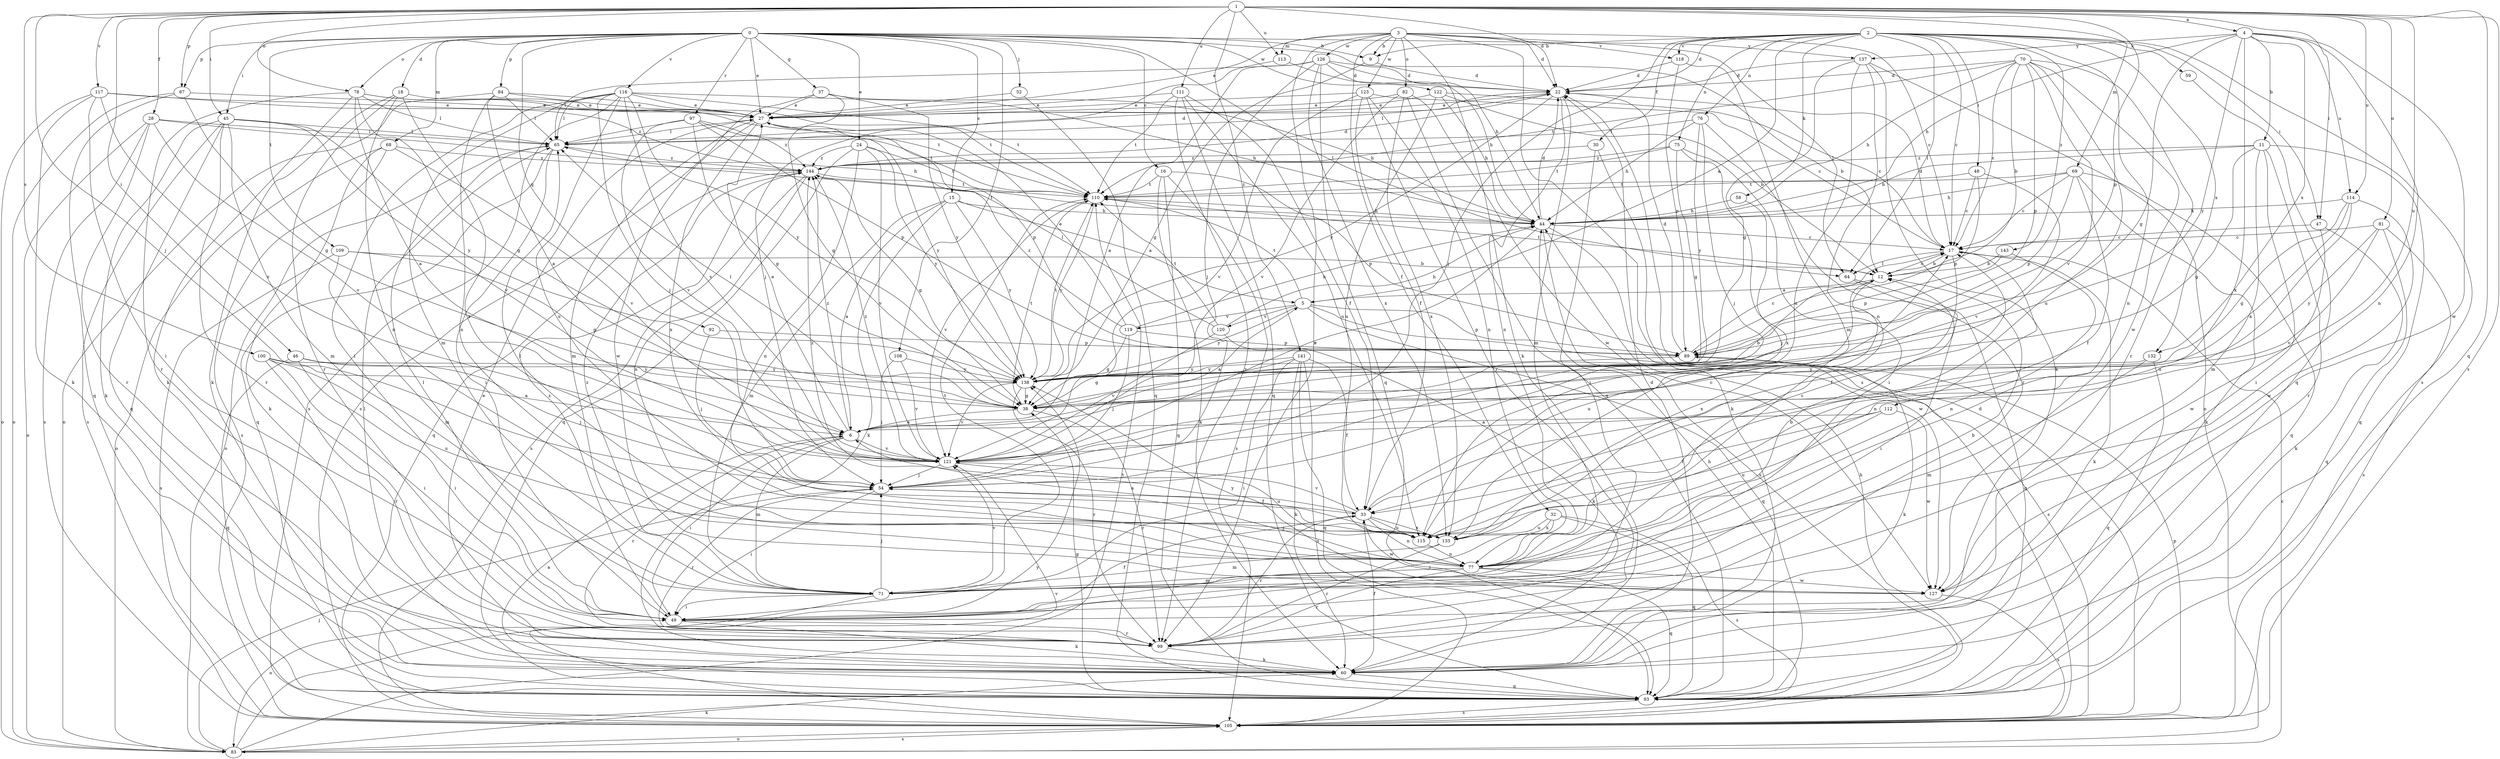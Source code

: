strict digraph  {
0;
1;
2;
3;
4;
5;
6;
9;
11;
12;
15;
16;
17;
18;
22;
24;
27;
28;
30;
32;
33;
37;
38;
44;
45;
46;
47;
48;
49;
52;
54;
58;
59;
60;
64;
65;
68;
69;
70;
71;
75;
76;
77;
78;
81;
82;
83;
84;
87;
89;
92;
93;
97;
99;
100;
105;
108;
109;
110;
111;
112;
113;
114;
115;
116;
117;
118;
119;
120;
121;
122;
123;
126;
127;
132;
133;
137;
138;
141;
143;
144;
0 -> 9  [label=b];
0 -> 15  [label=c];
0 -> 16  [label=c];
0 -> 18  [label=d];
0 -> 24  [label=e];
0 -> 27  [label=e];
0 -> 37  [label=g];
0 -> 44  [label=h];
0 -> 45  [label=i];
0 -> 52  [label=j];
0 -> 64  [label=l];
0 -> 68  [label=m];
0 -> 78  [label=o];
0 -> 84  [label=p];
0 -> 87  [label=p];
0 -> 92  [label=q];
0 -> 97  [label=r];
0 -> 108  [label=t];
0 -> 109  [label=t];
0 -> 116  [label=v];
0 -> 122  [label=w];
0 -> 137  [label=y];
1 -> 4  [label=a];
1 -> 22  [label=d];
1 -> 28  [label=f];
1 -> 45  [label=i];
1 -> 46  [label=i];
1 -> 47  [label=i];
1 -> 54  [label=j];
1 -> 69  [label=m];
1 -> 78  [label=o];
1 -> 81  [label=o];
1 -> 87  [label=p];
1 -> 89  [label=p];
1 -> 93  [label=q];
1 -> 100  [label=s];
1 -> 105  [label=s];
1 -> 111  [label=u];
1 -> 112  [label=u];
1 -> 113  [label=u];
1 -> 114  [label=u];
1 -> 117  [label=v];
1 -> 141  [label=z];
2 -> 5  [label=a];
2 -> 9  [label=b];
2 -> 17  [label=c];
2 -> 22  [label=d];
2 -> 30  [label=f];
2 -> 47  [label=i];
2 -> 48  [label=i];
2 -> 54  [label=j];
2 -> 58  [label=k];
2 -> 59  [label=k];
2 -> 64  [label=l];
2 -> 75  [label=n];
2 -> 76  [label=n];
2 -> 77  [label=n];
2 -> 105  [label=s];
2 -> 118  [label=v];
2 -> 132  [label=x];
2 -> 143  [label=z];
3 -> 9  [label=b];
3 -> 17  [label=c];
3 -> 22  [label=d];
3 -> 27  [label=e];
3 -> 32  [label=f];
3 -> 60  [label=k];
3 -> 64  [label=l];
3 -> 82  [label=o];
3 -> 99  [label=r];
3 -> 105  [label=s];
3 -> 118  [label=v];
3 -> 123  [label=w];
3 -> 126  [label=w];
3 -> 113  [label=m];
4 -> 11  [label=b];
4 -> 38  [label=g];
4 -> 44  [label=h];
4 -> 77  [label=n];
4 -> 114  [label=u];
4 -> 127  [label=w];
4 -> 132  [label=x];
4 -> 133  [label=x];
4 -> 137  [label=y];
4 -> 138  [label=y];
5 -> 89  [label=p];
5 -> 93  [label=q];
5 -> 105  [label=s];
5 -> 110  [label=t];
5 -> 119  [label=v];
5 -> 120  [label=v];
5 -> 138  [label=y];
6 -> 5  [label=a];
6 -> 27  [label=e];
6 -> 49  [label=i];
6 -> 71  [label=m];
6 -> 99  [label=r];
6 -> 121  [label=v];
6 -> 144  [label=z];
9 -> 22  [label=d];
9 -> 38  [label=g];
11 -> 38  [label=g];
11 -> 44  [label=h];
11 -> 49  [label=i];
11 -> 71  [label=m];
11 -> 93  [label=q];
11 -> 99  [label=r];
11 -> 144  [label=z];
12 -> 5  [label=a];
12 -> 17  [label=c];
12 -> 110  [label=t];
12 -> 115  [label=u];
12 -> 133  [label=x];
15 -> 5  [label=a];
15 -> 6  [label=a];
15 -> 44  [label=h];
15 -> 60  [label=k];
15 -> 71  [label=m];
15 -> 138  [label=y];
16 -> 60  [label=k];
16 -> 89  [label=p];
16 -> 93  [label=q];
16 -> 105  [label=s];
16 -> 110  [label=t];
17 -> 12  [label=b];
17 -> 22  [label=d];
17 -> 33  [label=f];
17 -> 60  [label=k];
17 -> 64  [label=l];
17 -> 77  [label=n];
18 -> 27  [label=e];
18 -> 60  [label=k];
18 -> 77  [label=n];
18 -> 99  [label=r];
18 -> 133  [label=x];
22 -> 27  [label=e];
22 -> 65  [label=l];
22 -> 71  [label=m];
22 -> 77  [label=n];
22 -> 138  [label=y];
24 -> 77  [label=n];
24 -> 93  [label=q];
24 -> 110  [label=t];
24 -> 121  [label=v];
24 -> 138  [label=y];
24 -> 144  [label=z];
27 -> 65  [label=l];
27 -> 71  [label=m];
27 -> 89  [label=p];
27 -> 127  [label=w];
27 -> 133  [label=x];
27 -> 138  [label=y];
28 -> 44  [label=h];
28 -> 65  [label=l];
28 -> 83  [label=o];
28 -> 99  [label=r];
28 -> 105  [label=s];
28 -> 121  [label=v];
30 -> 49  [label=i];
30 -> 60  [label=k];
30 -> 144  [label=z];
32 -> 49  [label=i];
32 -> 93  [label=q];
32 -> 105  [label=s];
32 -> 115  [label=u];
32 -> 133  [label=x];
33 -> 17  [label=c];
33 -> 77  [label=n];
33 -> 99  [label=r];
33 -> 115  [label=u];
33 -> 121  [label=v];
33 -> 127  [label=w];
33 -> 133  [label=x];
33 -> 144  [label=z];
37 -> 27  [label=e];
37 -> 38  [label=g];
37 -> 44  [label=h];
37 -> 105  [label=s];
37 -> 138  [label=y];
38 -> 6  [label=a];
38 -> 12  [label=b];
38 -> 65  [label=l];
38 -> 99  [label=r];
38 -> 110  [label=t];
44 -> 17  [label=c];
44 -> 22  [label=d];
44 -> 105  [label=s];
44 -> 121  [label=v];
44 -> 127  [label=w];
45 -> 60  [label=k];
45 -> 65  [label=l];
45 -> 71  [label=m];
45 -> 93  [label=q];
45 -> 99  [label=r];
45 -> 105  [label=s];
45 -> 121  [label=v];
45 -> 138  [label=y];
46 -> 49  [label=i];
46 -> 54  [label=j];
46 -> 93  [label=q];
46 -> 138  [label=y];
47 -> 17  [label=c];
47 -> 60  [label=k];
47 -> 127  [label=w];
48 -> 17  [label=c];
48 -> 89  [label=p];
48 -> 110  [label=t];
48 -> 121  [label=v];
49 -> 33  [label=f];
49 -> 60  [label=k];
49 -> 65  [label=l];
49 -> 99  [label=r];
49 -> 144  [label=z];
52 -> 27  [label=e];
52 -> 93  [label=q];
54 -> 33  [label=f];
54 -> 49  [label=i];
54 -> 99  [label=r];
58 -> 44  [label=h];
58 -> 54  [label=j];
59 -> 93  [label=q];
60 -> 22  [label=d];
60 -> 27  [label=e];
60 -> 33  [label=f];
60 -> 65  [label=l];
60 -> 93  [label=q];
64 -> 49  [label=i];
64 -> 93  [label=q];
65 -> 22  [label=d];
65 -> 49  [label=i];
65 -> 83  [label=o];
65 -> 93  [label=q];
65 -> 144  [label=z];
68 -> 60  [label=k];
68 -> 83  [label=o];
68 -> 105  [label=s];
68 -> 121  [label=v];
68 -> 144  [label=z];
69 -> 17  [label=c];
69 -> 33  [label=f];
69 -> 44  [label=h];
69 -> 60  [label=k];
69 -> 89  [label=p];
69 -> 93  [label=q];
69 -> 110  [label=t];
70 -> 12  [label=b];
70 -> 17  [label=c];
70 -> 22  [label=d];
70 -> 44  [label=h];
70 -> 89  [label=p];
70 -> 99  [label=r];
70 -> 110  [label=t];
70 -> 115  [label=u];
70 -> 121  [label=v];
70 -> 127  [label=w];
71 -> 12  [label=b];
71 -> 49  [label=i];
71 -> 54  [label=j];
71 -> 83  [label=o];
71 -> 110  [label=t];
71 -> 121  [label=v];
71 -> 144  [label=z];
75 -> 38  [label=g];
75 -> 49  [label=i];
75 -> 110  [label=t];
75 -> 133  [label=x];
75 -> 144  [label=z];
76 -> 44  [label=h];
76 -> 54  [label=j];
76 -> 65  [label=l];
76 -> 99  [label=r];
76 -> 138  [label=y];
77 -> 12  [label=b];
77 -> 54  [label=j];
77 -> 65  [label=l];
77 -> 71  [label=m];
77 -> 93  [label=q];
77 -> 99  [label=r];
77 -> 127  [label=w];
78 -> 6  [label=a];
78 -> 27  [label=e];
78 -> 38  [label=g];
78 -> 60  [label=k];
78 -> 65  [label=l];
78 -> 99  [label=r];
78 -> 110  [label=t];
81 -> 17  [label=c];
81 -> 93  [label=q];
81 -> 105  [label=s];
81 -> 121  [label=v];
81 -> 138  [label=y];
82 -> 27  [label=e];
82 -> 93  [label=q];
82 -> 121  [label=v];
82 -> 127  [label=w];
82 -> 133  [label=x];
83 -> 17  [label=c];
83 -> 54  [label=j];
83 -> 60  [label=k];
83 -> 105  [label=s];
83 -> 110  [label=t];
83 -> 138  [label=y];
84 -> 6  [label=a];
84 -> 27  [label=e];
84 -> 65  [label=l];
84 -> 77  [label=n];
84 -> 83  [label=o];
84 -> 110  [label=t];
87 -> 27  [label=e];
87 -> 38  [label=g];
87 -> 83  [label=o];
87 -> 93  [label=q];
89 -> 17  [label=c];
89 -> 22  [label=d];
89 -> 60  [label=k];
89 -> 138  [label=y];
92 -> 54  [label=j];
92 -> 89  [label=p];
93 -> 6  [label=a];
93 -> 38  [label=g];
93 -> 44  [label=h];
93 -> 105  [label=s];
97 -> 38  [label=g];
97 -> 65  [label=l];
97 -> 89  [label=p];
97 -> 110  [label=t];
97 -> 121  [label=v];
97 -> 144  [label=z];
99 -> 60  [label=k];
100 -> 6  [label=a];
100 -> 49  [label=i];
100 -> 99  [label=r];
100 -> 115  [label=u];
100 -> 138  [label=y];
105 -> 22  [label=d];
105 -> 44  [label=h];
105 -> 83  [label=o];
105 -> 89  [label=p];
105 -> 121  [label=v];
108 -> 54  [label=j];
108 -> 121  [label=v];
108 -> 138  [label=y];
109 -> 12  [label=b];
109 -> 38  [label=g];
109 -> 71  [label=m];
109 -> 105  [label=s];
110 -> 44  [label=h];
110 -> 121  [label=v];
110 -> 138  [label=y];
111 -> 27  [label=e];
111 -> 33  [label=f];
111 -> 93  [label=q];
111 -> 99  [label=r];
111 -> 110  [label=t];
111 -> 115  [label=u];
112 -> 6  [label=a];
112 -> 33  [label=f];
112 -> 115  [label=u];
112 -> 127  [label=w];
113 -> 22  [label=d];
113 -> 54  [label=j];
114 -> 6  [label=a];
114 -> 38  [label=g];
114 -> 44  [label=h];
114 -> 115  [label=u];
114 -> 127  [label=w];
115 -> 77  [label=n];
116 -> 27  [label=e];
116 -> 44  [label=h];
116 -> 49  [label=i];
116 -> 54  [label=j];
116 -> 65  [label=l];
116 -> 71  [label=m];
116 -> 105  [label=s];
116 -> 110  [label=t];
116 -> 115  [label=u];
116 -> 121  [label=v];
116 -> 138  [label=y];
117 -> 27  [label=e];
117 -> 49  [label=i];
117 -> 60  [label=k];
117 -> 83  [label=o];
117 -> 121  [label=v];
117 -> 144  [label=z];
118 -> 22  [label=d];
118 -> 71  [label=m];
118 -> 89  [label=p];
119 -> 27  [label=e];
119 -> 38  [label=g];
119 -> 44  [label=h];
119 -> 54  [label=j];
119 -> 89  [label=p];
119 -> 144  [label=z];
120 -> 44  [label=h];
120 -> 60  [label=k];
120 -> 65  [label=l];
120 -> 110  [label=t];
120 -> 121  [label=v];
121 -> 54  [label=j];
121 -> 115  [label=u];
121 -> 144  [label=z];
122 -> 12  [label=b];
122 -> 17  [label=c];
122 -> 27  [label=e];
122 -> 44  [label=h];
122 -> 115  [label=u];
123 -> 17  [label=c];
123 -> 27  [label=e];
123 -> 33  [label=f];
123 -> 77  [label=n];
123 -> 99  [label=r];
123 -> 121  [label=v];
126 -> 6  [label=a];
126 -> 12  [label=b];
126 -> 22  [label=d];
126 -> 44  [label=h];
126 -> 54  [label=j];
126 -> 65  [label=l];
126 -> 93  [label=q];
126 -> 133  [label=x];
127 -> 105  [label=s];
127 -> 138  [label=y];
132 -> 71  [label=m];
132 -> 93  [label=q];
132 -> 138  [label=y];
133 -> 6  [label=a];
133 -> 17  [label=c];
133 -> 71  [label=m];
133 -> 99  [label=r];
137 -> 22  [label=d];
137 -> 38  [label=g];
137 -> 60  [label=k];
137 -> 77  [label=n];
137 -> 83  [label=o];
137 -> 115  [label=u];
138 -> 38  [label=g];
138 -> 99  [label=r];
138 -> 110  [label=t];
138 -> 121  [label=v];
141 -> 33  [label=f];
141 -> 38  [label=g];
141 -> 49  [label=i];
141 -> 60  [label=k];
141 -> 93  [label=q];
141 -> 105  [label=s];
141 -> 138  [label=y];
143 -> 12  [label=b];
143 -> 77  [label=n];
143 -> 89  [label=p];
144 -> 22  [label=d];
144 -> 38  [label=g];
144 -> 77  [label=n];
144 -> 93  [label=q];
144 -> 105  [label=s];
144 -> 110  [label=t];
}
